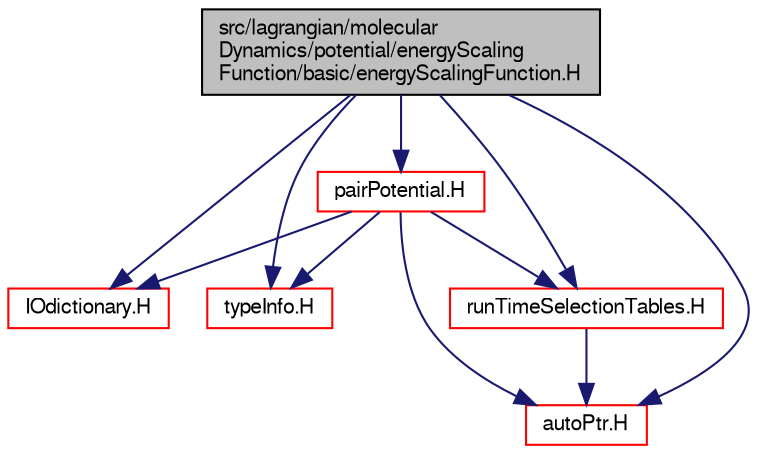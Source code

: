 digraph "src/lagrangian/molecularDynamics/potential/energyScalingFunction/basic/energyScalingFunction.H"
{
  bgcolor="transparent";
  edge [fontname="FreeSans",fontsize="10",labelfontname="FreeSans",labelfontsize="10"];
  node [fontname="FreeSans",fontsize="10",shape=record];
  Node0 [label="src/lagrangian/molecular\lDynamics/potential/energyScaling\lFunction/basic/energyScalingFunction.H",height=0.2,width=0.4,color="black", fillcolor="grey75", style="filled", fontcolor="black"];
  Node0 -> Node1 [color="midnightblue",fontsize="10",style="solid",fontname="FreeSans"];
  Node1 [label="IOdictionary.H",height=0.2,width=0.4,color="red",URL="$a09023.html"];
  Node0 -> Node55 [color="midnightblue",fontsize="10",style="solid",fontname="FreeSans"];
  Node55 [label="typeInfo.H",height=0.2,width=0.4,color="red",URL="$a09341.html"];
  Node0 -> Node60 [color="midnightblue",fontsize="10",style="solid",fontname="FreeSans"];
  Node60 [label="runTimeSelectionTables.H",height=0.2,width=0.4,color="red",URL="$a09266.html",tooltip="Macros to ease declaration of run-time selection tables. "];
  Node60 -> Node46 [color="midnightblue",fontsize="10",style="solid",fontname="FreeSans"];
  Node46 [label="autoPtr.H",height=0.2,width=0.4,color="red",URL="$a11078.html"];
  Node0 -> Node46 [color="midnightblue",fontsize="10",style="solid",fontname="FreeSans"];
  Node0 -> Node85 [color="midnightblue",fontsize="10",style="solid",fontname="FreeSans"];
  Node85 [label="pairPotential.H",height=0.2,width=0.4,color="red",URL="$a06518.html"];
  Node85 -> Node1 [color="midnightblue",fontsize="10",style="solid",fontname="FreeSans"];
  Node85 -> Node55 [color="midnightblue",fontsize="10",style="solid",fontname="FreeSans"];
  Node85 -> Node60 [color="midnightblue",fontsize="10",style="solid",fontname="FreeSans"];
  Node85 -> Node46 [color="midnightblue",fontsize="10",style="solid",fontname="FreeSans"];
}
